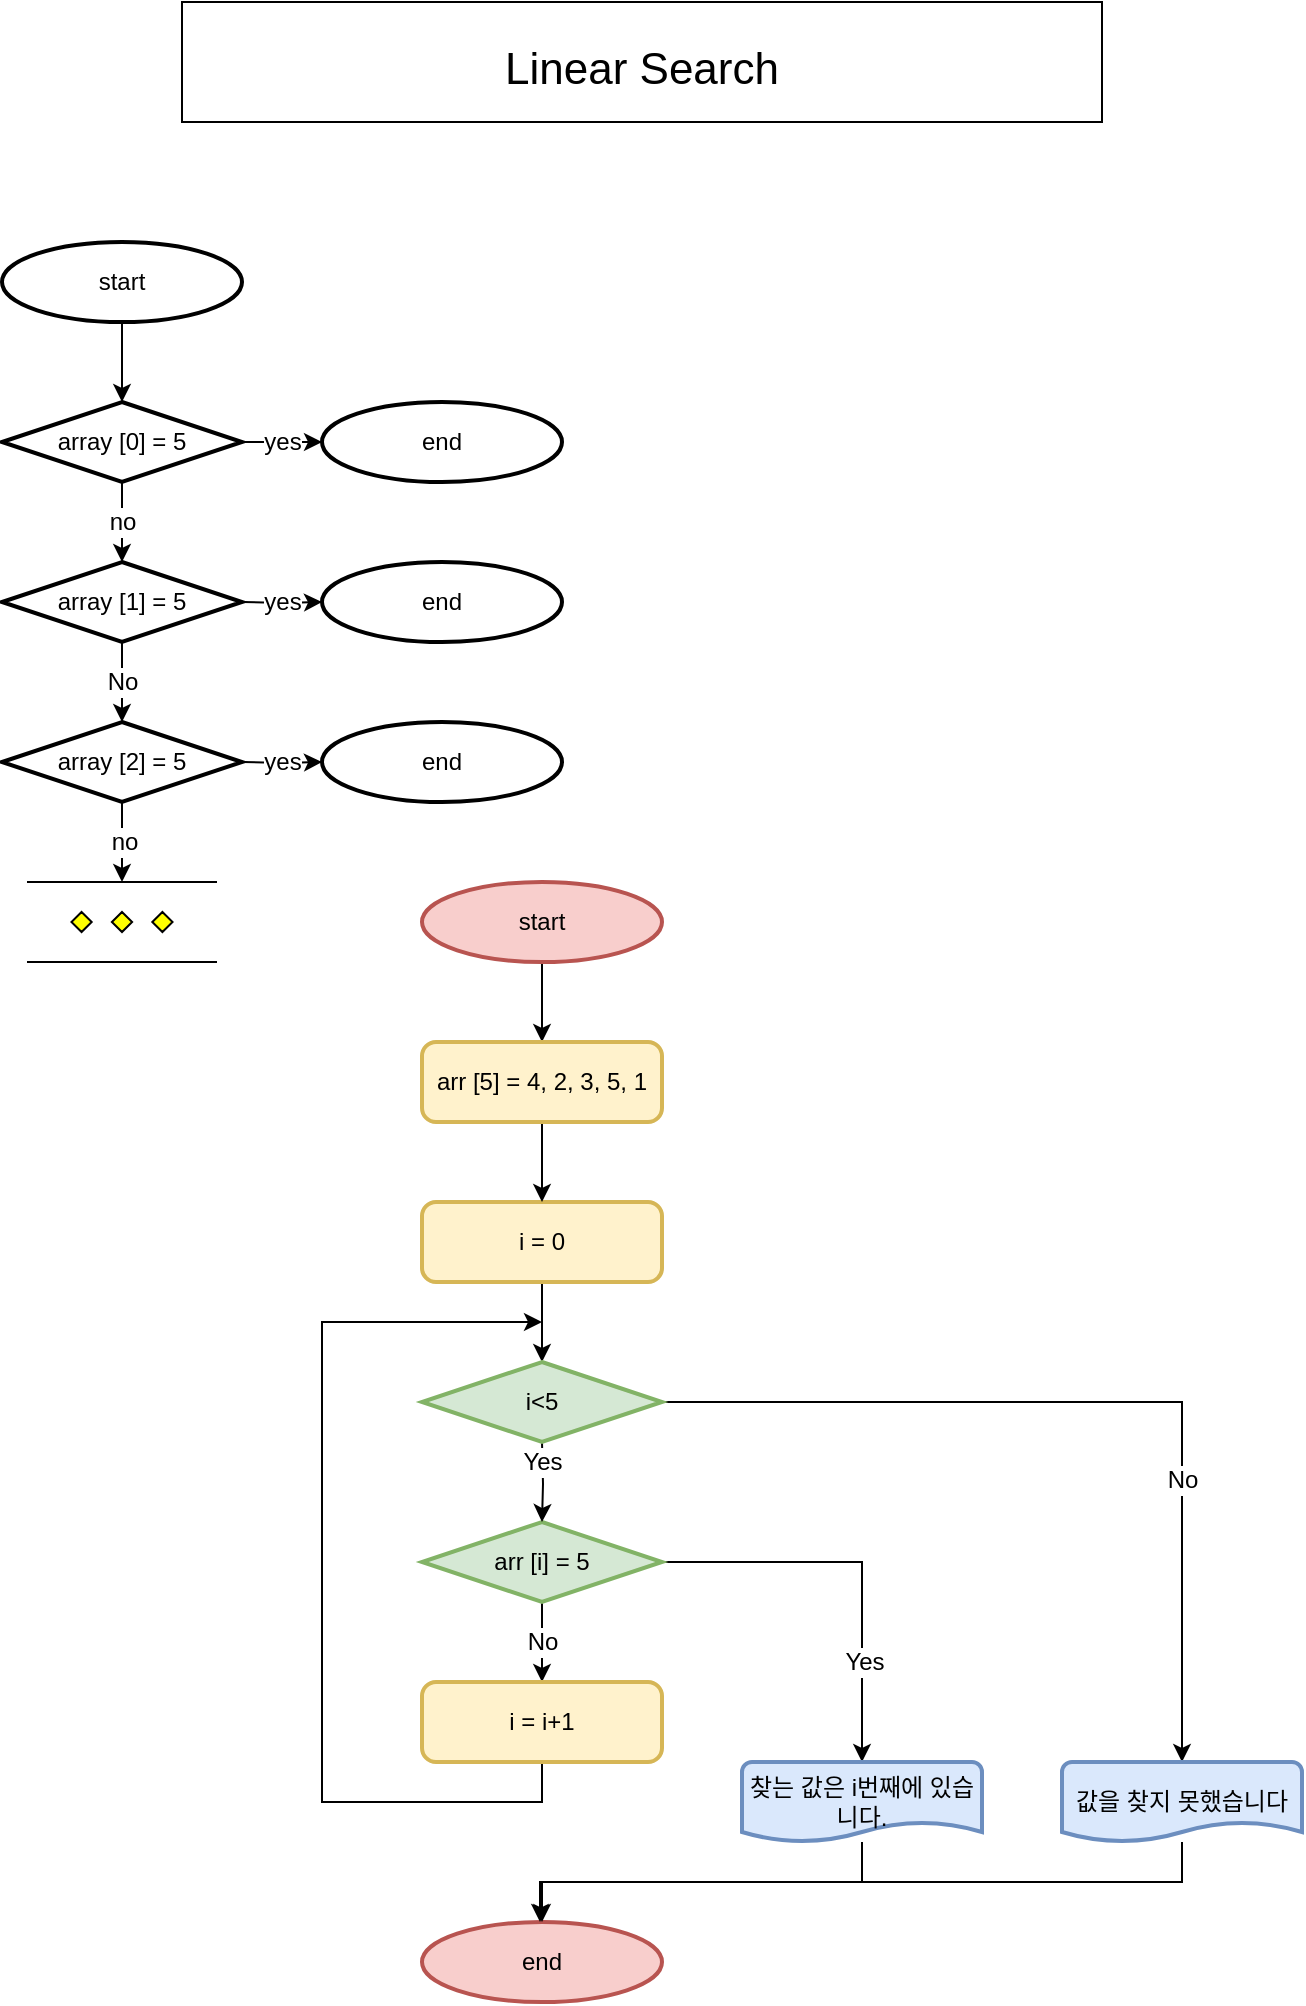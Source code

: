 <mxfile version="19.0.3" type="device"><diagram id="ln_oy0aZc0lBe7pSlQxG" name="페이지-1"><mxGraphModel dx="1038" dy="641" grid="1" gridSize="10" guides="1" tooltips="1" connect="1" arrows="1" fold="1" page="1" pageScale="1" pageWidth="827" pageHeight="1169" math="0" shadow="0"><root><mxCell id="0"/><mxCell id="1" parent="0"/><mxCell id="IiydmxDI4SCu8sW8zE4x-1" value="&lt;br&gt;&lt;font style=&quot;font-size: 22px;&quot;&gt;Linear Search&lt;br&gt;&lt;/font&gt;" style="rounded=0;whiteSpace=wrap;html=1;align=center;verticalAlign=top;horizontal=1;" parent="1" vertex="1"><mxGeometry x="170" y="40" width="460" height="60" as="geometry"/></mxCell><mxCell id="IiydmxDI4SCu8sW8zE4x-8" style="edgeStyle=orthogonalEdgeStyle;rounded=0;orthogonalLoop=1;jettySize=auto;html=1;entryX=0.5;entryY=0;entryDx=0;entryDy=0;entryPerimeter=0;fontSize=12;" parent="1" source="IiydmxDI4SCu8sW8zE4x-3" target="IiydmxDI4SCu8sW8zE4x-4" edge="1"><mxGeometry relative="1" as="geometry"/></mxCell><mxCell id="IiydmxDI4SCu8sW8zE4x-3" value="start" style="strokeWidth=2;html=1;shape=mxgraph.flowchart.start_1;whiteSpace=wrap;fontSize=12;" parent="1" vertex="1"><mxGeometry x="80" y="160" width="120" height="40" as="geometry"/></mxCell><mxCell id="IiydmxDI4SCu8sW8zE4x-9" value="yes" style="edgeStyle=orthogonalEdgeStyle;rounded=0;orthogonalLoop=1;jettySize=auto;html=1;exitX=1;exitY=0.5;exitDx=0;exitDy=0;exitPerimeter=0;entryX=0;entryY=0.5;entryDx=0;entryDy=0;entryPerimeter=0;fontSize=12;" parent="1" source="IiydmxDI4SCu8sW8zE4x-4" target="IiydmxDI4SCu8sW8zE4x-6" edge="1"><mxGeometry relative="1" as="geometry"/></mxCell><mxCell id="IiydmxDI4SCu8sW8zE4x-10" value="no" style="edgeStyle=orthogonalEdgeStyle;rounded=0;orthogonalLoop=1;jettySize=auto;html=1;exitX=0.5;exitY=1;exitDx=0;exitDy=0;exitPerimeter=0;entryX=0.5;entryY=0;entryDx=0;entryDy=0;entryPerimeter=0;fontSize=12;" parent="1" source="IiydmxDI4SCu8sW8zE4x-4" target="IiydmxDI4SCu8sW8zE4x-7" edge="1"><mxGeometry relative="1" as="geometry"/></mxCell><mxCell id="IiydmxDI4SCu8sW8zE4x-4" value="array [0] = 5" style="strokeWidth=2;html=1;shape=mxgraph.flowchart.decision;whiteSpace=wrap;fontSize=12;" parent="1" vertex="1"><mxGeometry x="80" y="240" width="120" height="40" as="geometry"/></mxCell><mxCell id="IiydmxDI4SCu8sW8zE4x-6" value="end" style="strokeWidth=2;html=1;shape=mxgraph.flowchart.start_1;whiteSpace=wrap;fontSize=12;" parent="1" vertex="1"><mxGeometry x="240" y="240" width="120" height="40" as="geometry"/></mxCell><mxCell id="IiydmxDI4SCu8sW8zE4x-15" value="No" style="edgeStyle=orthogonalEdgeStyle;rounded=0;orthogonalLoop=1;jettySize=auto;html=1;exitX=0.5;exitY=1;exitDx=0;exitDy=0;exitPerimeter=0;entryX=0.5;entryY=0;entryDx=0;entryDy=0;entryPerimeter=0;fontSize=12;" parent="1" source="IiydmxDI4SCu8sW8zE4x-7" target="IiydmxDI4SCu8sW8zE4x-14" edge="1"><mxGeometry relative="1" as="geometry"/></mxCell><mxCell id="IiydmxDI4SCu8sW8zE4x-7" value="array [1] = 5" style="strokeWidth=2;html=1;shape=mxgraph.flowchart.decision;whiteSpace=wrap;fontSize=12;" parent="1" vertex="1"><mxGeometry x="80" y="320" width="120" height="40" as="geometry"/></mxCell><mxCell id="IiydmxDI4SCu8sW8zE4x-11" value="yes" style="edgeStyle=orthogonalEdgeStyle;rounded=0;orthogonalLoop=1;jettySize=auto;html=1;exitX=1;exitY=0.5;exitDx=0;exitDy=0;exitPerimeter=0;entryX=0;entryY=0.5;entryDx=0;entryDy=0;entryPerimeter=0;fontSize=12;" parent="1" target="IiydmxDI4SCu8sW8zE4x-12" edge="1"><mxGeometry relative="1" as="geometry"><mxPoint x="200" y="340" as="sourcePoint"/></mxGeometry></mxCell><mxCell id="IiydmxDI4SCu8sW8zE4x-12" value="end" style="strokeWidth=2;html=1;shape=mxgraph.flowchart.start_1;whiteSpace=wrap;fontSize=12;" parent="1" vertex="1"><mxGeometry x="240" y="320" width="120" height="40" as="geometry"/></mxCell><mxCell id="IiydmxDI4SCu8sW8zE4x-13" value="no" style="edgeStyle=orthogonalEdgeStyle;rounded=0;orthogonalLoop=1;jettySize=auto;html=1;exitX=0.5;exitY=1;exitDx=0;exitDy=0;exitPerimeter=0;entryX=0.5;entryY=0;entryDx=0;entryDy=0;entryPerimeter=0;fontSize=12;" parent="1" source="IiydmxDI4SCu8sW8zE4x-14" edge="1"><mxGeometry relative="1" as="geometry"><mxPoint x="140" y="480" as="targetPoint"/></mxGeometry></mxCell><mxCell id="IiydmxDI4SCu8sW8zE4x-14" value="array [2] = 5" style="strokeWidth=2;html=1;shape=mxgraph.flowchart.decision;whiteSpace=wrap;fontSize=12;" parent="1" vertex="1"><mxGeometry x="80" y="400" width="120" height="40" as="geometry"/></mxCell><mxCell id="IiydmxDI4SCu8sW8zE4x-16" value="yes" style="edgeStyle=orthogonalEdgeStyle;rounded=0;orthogonalLoop=1;jettySize=auto;html=1;exitX=1;exitY=0.5;exitDx=0;exitDy=0;exitPerimeter=0;entryX=0;entryY=0.5;entryDx=0;entryDy=0;entryPerimeter=0;fontSize=12;" parent="1" target="IiydmxDI4SCu8sW8zE4x-17" edge="1"><mxGeometry relative="1" as="geometry"><mxPoint x="200" y="420" as="sourcePoint"/></mxGeometry></mxCell><mxCell id="IiydmxDI4SCu8sW8zE4x-17" value="end" style="strokeWidth=2;html=1;shape=mxgraph.flowchart.start_1;whiteSpace=wrap;fontSize=12;" parent="1" vertex="1"><mxGeometry x="240" y="400" width="120" height="40" as="geometry"/></mxCell><mxCell id="IiydmxDI4SCu8sW8zE4x-18" value="" style="verticalLabelPosition=bottom;verticalAlign=top;html=1;shape=mxgraph.flowchart.parallel_mode;pointerEvents=1;fontSize=12;" parent="1" vertex="1"><mxGeometry x="92.5" y="480" width="95" height="40" as="geometry"/></mxCell><mxCell id="7ucvSrRUR2d7z6nFgXhr-18" style="edgeStyle=orthogonalEdgeStyle;rounded=0;orthogonalLoop=1;jettySize=auto;html=1;entryX=0.5;entryY=0;entryDx=0;entryDy=0;fontSize=12;" parent="1" source="IiydmxDI4SCu8sW8zE4x-19" target="7ucvSrRUR2d7z6nFgXhr-17" edge="1"><mxGeometry relative="1" as="geometry"/></mxCell><mxCell id="IiydmxDI4SCu8sW8zE4x-19" value="start" style="strokeWidth=2;html=1;shape=mxgraph.flowchart.start_1;whiteSpace=wrap;fontSize=12;fillColor=#f8cecc;strokeColor=#b85450;" parent="1" vertex="1"><mxGeometry x="290" y="480" width="120" height="40" as="geometry"/></mxCell><mxCell id="7ucvSrRUR2d7z6nFgXhr-4" value="No" style="edgeStyle=orthogonalEdgeStyle;rounded=0;orthogonalLoop=1;jettySize=auto;html=1;exitX=0.5;exitY=1;exitDx=0;exitDy=0;exitPerimeter=0;entryX=0.5;entryY=0;entryDx=0;entryDy=0;fontSize=12;" parent="1" source="IiydmxDI4SCu8sW8zE4x-21" target="7ucvSrRUR2d7z6nFgXhr-1" edge="1"><mxGeometry relative="1" as="geometry"/></mxCell><mxCell id="7ucvSrRUR2d7z6nFgXhr-13" value="Yes" style="edgeStyle=orthogonalEdgeStyle;rounded=0;orthogonalLoop=1;jettySize=auto;html=1;entryX=0.5;entryY=0;entryDx=0;entryDy=0;entryPerimeter=0;fontSize=12;" parent="1" source="IiydmxDI4SCu8sW8zE4x-21" target="7ucvSrRUR2d7z6nFgXhr-12" edge="1"><mxGeometry x="0.498" y="1" relative="1" as="geometry"><Array as="points"><mxPoint x="510" y="820"/></Array><mxPoint as="offset"/></mxGeometry></mxCell><mxCell id="IiydmxDI4SCu8sW8zE4x-21" value="arr [i] = 5" style="strokeWidth=2;html=1;shape=mxgraph.flowchart.decision;whiteSpace=wrap;fontSize=12;fillColor=#d5e8d4;strokeColor=#82b366;" parent="1" vertex="1"><mxGeometry x="290" y="800" width="120" height="40" as="geometry"/></mxCell><mxCell id="7ucvSrRUR2d7z6nFgXhr-6" value="Yes" style="edgeStyle=orthogonalEdgeStyle;rounded=0;orthogonalLoop=1;jettySize=auto;html=1;exitX=0.5;exitY=1;exitDx=0;exitDy=0;entryX=0.5;entryY=0;entryDx=0;entryDy=0;entryPerimeter=0;fontSize=12;" parent="1" target="IiydmxDI4SCu8sW8zE4x-21" edge="1"><mxGeometry x="-0.5" relative="1" as="geometry"><mxPoint x="350" y="760" as="sourcePoint"/><mxPoint as="offset"/></mxGeometry></mxCell><mxCell id="7ucvSrRUR2d7z6nFgXhr-8" style="edgeStyle=orthogonalEdgeStyle;rounded=0;orthogonalLoop=1;jettySize=auto;html=1;entryX=0.5;entryY=0;entryDx=0;entryDy=0;entryPerimeter=0;fontSize=12;" parent="1" source="IiydmxDI4SCu8sW8zE4x-22" target="7ucvSrRUR2d7z6nFgXhr-7" edge="1"><mxGeometry relative="1" as="geometry"/></mxCell><mxCell id="IiydmxDI4SCu8sW8zE4x-22" value="i = 0" style="rounded=1;whiteSpace=wrap;html=1;absoluteArcSize=1;arcSize=14;strokeWidth=2;fontSize=12;fillColor=#fff2cc;strokeColor=#d6b656;" parent="1" vertex="1"><mxGeometry x="290" y="640" width="120" height="40" as="geometry"/></mxCell><mxCell id="7ucvSrRUR2d7z6nFgXhr-5" style="edgeStyle=orthogonalEdgeStyle;rounded=0;orthogonalLoop=1;jettySize=auto;html=1;exitX=0.5;exitY=1;exitDx=0;exitDy=0;fontSize=12;" parent="1" source="7ucvSrRUR2d7z6nFgXhr-1" edge="1"><mxGeometry relative="1" as="geometry"><mxPoint x="350" y="700" as="targetPoint"/><Array as="points"><mxPoint x="350" y="940"/><mxPoint x="240" y="940"/><mxPoint x="240" y="700"/></Array></mxGeometry></mxCell><mxCell id="7ucvSrRUR2d7z6nFgXhr-1" value="i = i+1" style="rounded=1;whiteSpace=wrap;html=1;absoluteArcSize=1;arcSize=14;strokeWidth=2;fontSize=12;fillColor=#fff2cc;strokeColor=#d6b656;" parent="1" vertex="1"><mxGeometry x="290" y="880" width="120" height="40" as="geometry"/></mxCell><mxCell id="7ucvSrRUR2d7z6nFgXhr-9" value="No" style="edgeStyle=orthogonalEdgeStyle;rounded=0;orthogonalLoop=1;jettySize=auto;html=1;exitX=1;exitY=0.5;exitDx=0;exitDy=0;exitPerimeter=0;fontSize=12;entryX=0.5;entryY=0;entryDx=0;entryDy=0;entryPerimeter=0;" parent="1" source="7ucvSrRUR2d7z6nFgXhr-7" target="7ucvSrRUR2d7z6nFgXhr-11" edge="1"><mxGeometry x="0.36" relative="1" as="geometry"><mxPoint x="600" y="930" as="targetPoint"/><Array as="points"><mxPoint x="670" y="740"/></Array><mxPoint as="offset"/></mxGeometry></mxCell><mxCell id="7ucvSrRUR2d7z6nFgXhr-7" value="i&amp;lt;5" style="strokeWidth=2;html=1;shape=mxgraph.flowchart.decision;whiteSpace=wrap;fontSize=12;fillColor=#d5e8d4;strokeColor=#82b366;" parent="1" vertex="1"><mxGeometry x="290" y="720" width="120" height="40" as="geometry"/></mxCell><mxCell id="7ucvSrRUR2d7z6nFgXhr-10" value="end" style="strokeWidth=2;html=1;shape=mxgraph.flowchart.start_1;whiteSpace=wrap;fontSize=12;fillColor=#f8cecc;strokeColor=#b85450;" parent="1" vertex="1"><mxGeometry x="290" y="1000" width="120" height="40" as="geometry"/></mxCell><mxCell id="7ucvSrRUR2d7z6nFgXhr-14" style="edgeStyle=orthogonalEdgeStyle;rounded=0;orthogonalLoop=1;jettySize=auto;html=1;entryX=0.5;entryY=0;entryDx=0;entryDy=0;entryPerimeter=0;fontSize=12;" parent="1" source="7ucvSrRUR2d7z6nFgXhr-11" target="7ucvSrRUR2d7z6nFgXhr-10" edge="1"><mxGeometry relative="1" as="geometry"><Array as="points"><mxPoint x="670" y="980"/><mxPoint x="350" y="980"/></Array></mxGeometry></mxCell><mxCell id="7ucvSrRUR2d7z6nFgXhr-11" value="값을 찾지 못했습니다" style="strokeWidth=2;html=1;shape=mxgraph.flowchart.document2;whiteSpace=wrap;size=0.25;fontSize=12;fillColor=#dae8fc;strokeColor=#6c8ebf;" parent="1" vertex="1"><mxGeometry x="610" y="920" width="120" height="40" as="geometry"/></mxCell><mxCell id="7ucvSrRUR2d7z6nFgXhr-15" style="edgeStyle=orthogonalEdgeStyle;rounded=0;orthogonalLoop=1;jettySize=auto;html=1;fontSize=12;" parent="1" source="7ucvSrRUR2d7z6nFgXhr-12" edge="1"><mxGeometry relative="1" as="geometry"><mxPoint x="349" y="1000" as="targetPoint"/><Array as="points"><mxPoint x="510" y="980"/><mxPoint x="349" y="980"/></Array></mxGeometry></mxCell><mxCell id="7ucvSrRUR2d7z6nFgXhr-12" value="찾는 값은 i번째에 있습니다." style="strokeWidth=2;html=1;shape=mxgraph.flowchart.document2;whiteSpace=wrap;size=0.25;fontSize=12;fillColor=#dae8fc;strokeColor=#6c8ebf;" parent="1" vertex="1"><mxGeometry x="450" y="920" width="120" height="40" as="geometry"/></mxCell><mxCell id="7ucvSrRUR2d7z6nFgXhr-19" style="edgeStyle=orthogonalEdgeStyle;rounded=0;orthogonalLoop=1;jettySize=auto;html=1;entryX=0.5;entryY=0;entryDx=0;entryDy=0;fontSize=12;" parent="1" source="7ucvSrRUR2d7z6nFgXhr-17" target="IiydmxDI4SCu8sW8zE4x-22" edge="1"><mxGeometry relative="1" as="geometry"/></mxCell><mxCell id="7ucvSrRUR2d7z6nFgXhr-17" value="arr [5] = 4, 2, 3, 5, 1" style="rounded=1;whiteSpace=wrap;html=1;absoluteArcSize=1;arcSize=14;strokeWidth=2;fontSize=12;fillColor=#fff2cc;strokeColor=#d6b656;" parent="1" vertex="1"><mxGeometry x="290" y="560" width="120" height="40" as="geometry"/></mxCell></root></mxGraphModel></diagram></mxfile>